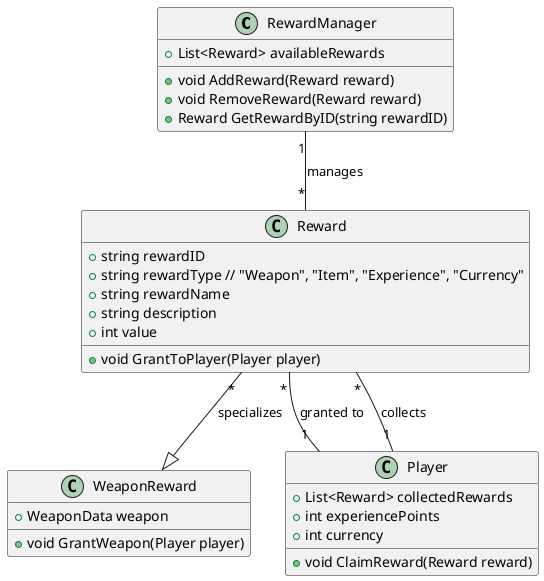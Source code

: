 @startuml

class RewardManager {
    + List<Reward> availableRewards
    + void AddReward(Reward reward)
    + void RemoveReward(Reward reward)
    + Reward GetRewardByID(string rewardID)
}

class Reward {
    + string rewardID
    + string rewardType // "Weapon", "Item", "Experience", "Currency"
    + string rewardName
    + string description
    + int value
    + void GrantToPlayer(Player player)
}

class WeaponReward {
    + WeaponData weapon
    + void GrantWeapon(Player player)
}

class Player {
    + List<Reward> collectedRewards
    + int experiencePoints
    + int currency
    + void ClaimReward(Reward reward)
}

RewardManager "1" -- "*" Reward : manages
Reward "*" --|> WeaponReward : specializes
Player "1" -- "*" Reward : collects
Reward "*" -- "1" Player : granted to

@enduml
